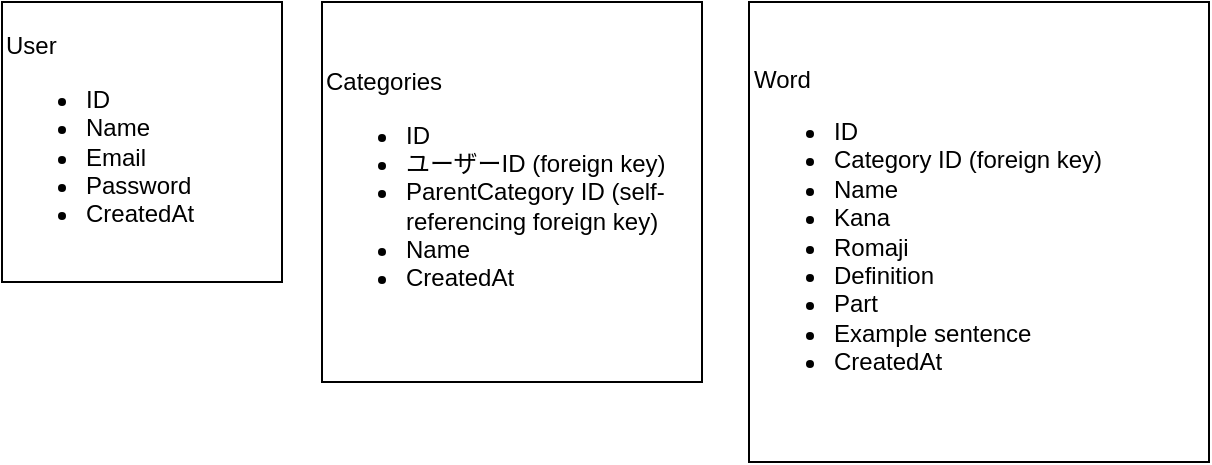 <mxfile>
    <diagram id="OS2UnCGQcr4NiaXf5B9f" name="Page-1">
        <mxGraphModel dx="397" dy="367" grid="1" gridSize="10" guides="1" tooltips="1" connect="1" arrows="1" fold="1" page="1" pageScale="1" pageWidth="827" pageHeight="1169" math="0" shadow="0">
            <root>
                <mxCell id="0"/>
                <mxCell id="1" parent="0"/>
                <mxCell id="2" value="&lt;div&gt;User&lt;/div&gt;&lt;ul&gt;&lt;li&gt;ID&lt;/li&gt;&lt;li&gt;Name&lt;/li&gt;&lt;li&gt;Email&lt;/li&gt;&lt;li&gt;Password&lt;/li&gt;&lt;li&gt;CreatedAt&lt;/li&gt;&lt;/ul&gt;" style="whiteSpace=wrap;html=1;aspect=fixed;align=left;" parent="1" vertex="1">
                    <mxGeometry x="40" y="40" width="140" height="140" as="geometry"/>
                </mxCell>
                <mxCell id="3" value="&lt;div&gt;Categories&lt;/div&gt;&lt;ul&gt;&lt;li&gt;ID&lt;/li&gt;&lt;li&gt;ユーザーID (foreign key)&lt;/li&gt;&lt;li&gt;ParentCategory ID (self-referencing foreign key)&lt;/li&gt;&lt;li&gt;Name&lt;/li&gt;&lt;li&gt;CreatedAt&lt;/li&gt;&lt;/ul&gt;" style="whiteSpace=wrap;html=1;aspect=fixed;align=left;" parent="1" vertex="1">
                    <mxGeometry x="200" y="40" width="190" height="190" as="geometry"/>
                </mxCell>
                <mxCell id="4" value="&lt;div&gt;Word&lt;/div&gt;&lt;ul&gt;&lt;li&gt;ID&lt;/li&gt;&lt;li&gt;Category ID (foreign key)&lt;/li&gt;&lt;li&gt;Name&lt;/li&gt;&lt;li&gt;Kana&lt;/li&gt;&lt;li&gt;Romaji&lt;/li&gt;&lt;li&gt;Definition&lt;/li&gt;&lt;li&gt;Part&lt;/li&gt;&lt;li&gt;Example sentence&lt;/li&gt;&lt;li&gt;CreatedAt&lt;/li&gt;&lt;/ul&gt;" style="whiteSpace=wrap;html=1;aspect=fixed;align=left;" parent="1" vertex="1">
                    <mxGeometry x="413.5" y="40" width="230" height="230" as="geometry"/>
                </mxCell>
            </root>
        </mxGraphModel>
    </diagram>
</mxfile>
